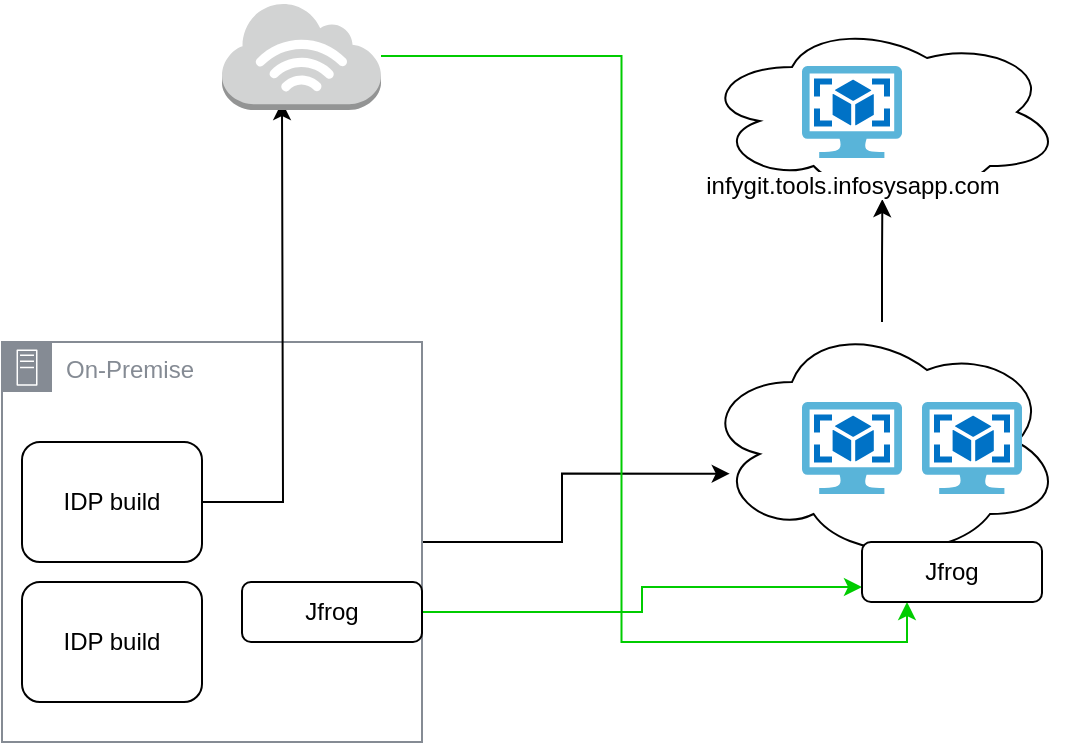 <mxfile version="14.2.9" type="github" pages="2"><diagram id="J9xLYeribfunL-dbuH5p" name="Page-1"><mxGraphModel dx="744" dy="393" grid="1" gridSize="10" guides="1" tooltips="1" connect="1" arrows="1" fold="1" page="1" pageScale="1" pageWidth="850" pageHeight="1100" math="0" shadow="0"><root><mxCell id="0"/><mxCell id="1" parent="0"/><mxCell id="kXlQQfKY-VxlPCI8Mo0F-7" style="edgeStyle=orthogonalEdgeStyle;rounded=0;orthogonalLoop=1;jettySize=auto;html=1;entryX=0.077;entryY=0.632;entryDx=0;entryDy=0;entryPerimeter=0;" parent="1" source="kXlQQfKY-VxlPCI8Mo0F-1" target="kXlQQfKY-VxlPCI8Mo0F-2" edge="1"><mxGeometry relative="1" as="geometry"/></mxCell><mxCell id="kXlQQfKY-VxlPCI8Mo0F-1" value="On-Premise" style="outlineConnect=0;gradientColor=none;html=1;whiteSpace=wrap;fontSize=12;fontStyle=0;shape=mxgraph.aws4.group;grIcon=mxgraph.aws4.group_on_premise;strokeColor=#858B94;fillColor=none;verticalAlign=top;align=left;spacingLeft=30;fontColor=#858B94;dashed=0;" parent="1" vertex="1"><mxGeometry x="70" y="180" width="210" height="200" as="geometry"/></mxCell><mxCell id="kXlQQfKY-VxlPCI8Mo0F-6" style="edgeStyle=orthogonalEdgeStyle;rounded=0;orthogonalLoop=1;jettySize=auto;html=1;entryX=0.501;entryY=0.984;entryDx=0;entryDy=0;entryPerimeter=0;" parent="1" source="kXlQQfKY-VxlPCI8Mo0F-2" target="kXlQQfKY-VxlPCI8Mo0F-3" edge="1"><mxGeometry relative="1" as="geometry"/></mxCell><mxCell id="kXlQQfKY-VxlPCI8Mo0F-2" value="" style="ellipse;shape=cloud;whiteSpace=wrap;html=1;" parent="1" vertex="1"><mxGeometry x="420" y="170" width="180" height="120" as="geometry"/></mxCell><mxCell id="kXlQQfKY-VxlPCI8Mo0F-3" value="" style="ellipse;shape=cloud;whiteSpace=wrap;html=1;" parent="1" vertex="1"><mxGeometry x="420" y="20" width="180" height="90" as="geometry"/></mxCell><mxCell id="kXlQQfKY-VxlPCI8Mo0F-4" value="" style="aspect=fixed;html=1;points=[];align=center;image;fontSize=12;image=img/lib/mscae/OS_Images_Classic.svg;" parent="1" vertex="1"><mxGeometry x="470" y="210" width="50" height="46" as="geometry"/></mxCell><mxCell id="kXlQQfKY-VxlPCI8Mo0F-5" value="infygit.tools.infosysapp.com" style="aspect=fixed;html=1;points=[];align=center;image;fontSize=12;image=img/lib/mscae/OS_Images_Classic.svg;" parent="1" vertex="1"><mxGeometry x="470" y="42" width="50" height="46" as="geometry"/></mxCell><mxCell id="kXlQQfKY-VxlPCI8Mo0F-10" style="edgeStyle=orthogonalEdgeStyle;rounded=0;orthogonalLoop=1;jettySize=auto;html=1;" parent="1" source="kXlQQfKY-VxlPCI8Mo0F-8" edge="1"><mxGeometry relative="1" as="geometry"><mxPoint x="210" y="60" as="targetPoint"/></mxGeometry></mxCell><mxCell id="kXlQQfKY-VxlPCI8Mo0F-8" value="IDP build" style="rounded=1;whiteSpace=wrap;html=1;" parent="1" vertex="1"><mxGeometry x="80" y="230" width="90" height="60" as="geometry"/></mxCell><mxCell id="kXlQQfKY-VxlPCI8Mo0F-9" value="IDP build" style="rounded=1;whiteSpace=wrap;html=1;" parent="1" vertex="1"><mxGeometry x="80" y="300" width="90" height="60" as="geometry"/></mxCell><mxCell id="kXlQQfKY-VxlPCI8Mo0F-16" style="edgeStyle=orthogonalEdgeStyle;rounded=0;orthogonalLoop=1;jettySize=auto;html=1;entryX=0.25;entryY=1;entryDx=0;entryDy=0;strokeColor=#00CC00;" parent="1" source="kXlQQfKY-VxlPCI8Mo0F-11" target="kXlQQfKY-VxlPCI8Mo0F-13" edge="1"><mxGeometry relative="1" as="geometry"/></mxCell><mxCell id="kXlQQfKY-VxlPCI8Mo0F-11" value="" style="outlineConnect=0;dashed=0;verticalLabelPosition=bottom;verticalAlign=top;align=center;html=1;shape=mxgraph.aws3.internet_3;fillColor=#D2D3D3;gradientColor=none;" parent="1" vertex="1"><mxGeometry x="180" y="10" width="79.5" height="54" as="geometry"/></mxCell><mxCell id="kXlQQfKY-VxlPCI8Mo0F-17" style="edgeStyle=orthogonalEdgeStyle;rounded=0;orthogonalLoop=1;jettySize=auto;html=1;entryX=0;entryY=0.75;entryDx=0;entryDy=0;strokeColor=#00CC00;" parent="1" source="kXlQQfKY-VxlPCI8Mo0F-12" target="kXlQQfKY-VxlPCI8Mo0F-13" edge="1"><mxGeometry relative="1" as="geometry"/></mxCell><mxCell id="kXlQQfKY-VxlPCI8Mo0F-12" value="Jfrog" style="rounded=1;whiteSpace=wrap;html=1;" parent="1" vertex="1"><mxGeometry x="190" y="300" width="90" height="30" as="geometry"/></mxCell><mxCell id="kXlQQfKY-VxlPCI8Mo0F-13" value="Jfrog" style="rounded=1;whiteSpace=wrap;html=1;" parent="1" vertex="1"><mxGeometry x="500" y="280" width="90" height="30" as="geometry"/></mxCell><mxCell id="kXlQQfKY-VxlPCI8Mo0F-18" value="" style="aspect=fixed;html=1;points=[];align=center;image;fontSize=12;image=img/lib/mscae/OS_Images_Classic.svg;" parent="1" vertex="1"><mxGeometry x="530" y="210" width="50" height="46" as="geometry"/></mxCell></root></mxGraphModel></diagram><diagram id="AFohKQPY40r5WXe1TMgC" name="Page-2"><mxGraphModel dx="984" dy="393" grid="1" gridSize="10" guides="1" tooltips="1" connect="1" arrows="1" fold="1" page="1" pageScale="1" pageWidth="850" pageHeight="1100" math="0" shadow="0"><root><mxCell id="5jNsnp-f0wLotmnPxmGb-0"/><mxCell id="5jNsnp-f0wLotmnPxmGb-1" parent="5jNsnp-f0wLotmnPxmGb-0"/><mxCell id="5jNsnp-f0wLotmnPxmGb-11" style="edgeStyle=orthogonalEdgeStyle;rounded=0;orthogonalLoop=1;jettySize=auto;html=1;" edge="1" parent="5jNsnp-f0wLotmnPxmGb-1" source="5jNsnp-f0wLotmnPxmGb-2" target="5jNsnp-f0wLotmnPxmGb-10"><mxGeometry relative="1" as="geometry"><Array as="points"><mxPoint x="350" y="310"/></Array></mxGeometry></mxCell><mxCell id="5jNsnp-f0wLotmnPxmGb-2" value="On-Premise" style="outlineConnect=0;gradientColor=none;html=1;whiteSpace=wrap;fontSize=12;fontStyle=0;shape=mxgraph.aws4.group;grIcon=mxgraph.aws4.group_on_premise;strokeColor=#AAB7B8;fillColor=none;verticalAlign=top;align=left;spacingLeft=30;fontColor=#AAB7B8;dashed=0;" vertex="1" parent="5jNsnp-f0wLotmnPxmGb-1"><mxGeometry x="80" y="210" width="130" height="190" as="geometry"/></mxCell><mxCell id="5jNsnp-f0wLotmnPxmGb-30" style="edgeStyle=orthogonalEdgeStyle;rounded=0;orthogonalLoop=1;jettySize=auto;html=1;entryX=0.118;entryY=0.556;entryDx=0;entryDy=0;entryPerimeter=0;" edge="1" parent="5jNsnp-f0wLotmnPxmGb-1" source="5jNsnp-f0wLotmnPxmGb-3" target="5jNsnp-f0wLotmnPxmGb-19"><mxGeometry relative="1" as="geometry"/></mxCell><mxCell id="5jNsnp-f0wLotmnPxmGb-3" value="" style="ellipse;shape=cloud;whiteSpace=wrap;html=1;" vertex="1" parent="5jNsnp-f0wLotmnPxmGb-1"><mxGeometry x="460" y="210" width="220" height="180" as="geometry"/></mxCell><mxCell id="5jNsnp-f0wLotmnPxmGb-4" value="Artifactory" style="rounded=1;whiteSpace=wrap;html=1;" vertex="1" parent="5jNsnp-f0wLotmnPxmGb-1"><mxGeometry x="510" y="320" width="100" height="30" as="geometry"/></mxCell><mxCell id="5jNsnp-f0wLotmnPxmGb-5" value="Github" style="rounded=1;whiteSpace=wrap;html=1;" vertex="1" parent="5jNsnp-f0wLotmnPxmGb-1"><mxGeometry x="510" y="250" width="100" height="30" as="geometry"/></mxCell><mxCell id="5jNsnp-f0wLotmnPxmGb-6" value="Jira" style="rounded=1;whiteSpace=wrap;html=1;" vertex="1" parent="5jNsnp-f0wLotmnPxmGb-1"><mxGeometry x="510" y="285" width="100" height="30" as="geometry"/></mxCell><mxCell id="5jNsnp-f0wLotmnPxmGb-7" value="Build Machine" style="rounded=1;whiteSpace=wrap;html=1;" vertex="1" parent="5jNsnp-f0wLotmnPxmGb-1"><mxGeometry x="95" y="249" width="100" height="30" as="geometry"/></mxCell><mxCell id="5jNsnp-f0wLotmnPxmGb-8" value="Users" style="rounded=1;whiteSpace=wrap;html=1;" vertex="1" parent="5jNsnp-f0wLotmnPxmGb-1"><mxGeometry x="95" y="289" width="100" height="30" as="geometry"/></mxCell><mxCell id="5jNsnp-f0wLotmnPxmGb-9" value="Platforms (Vault)" style="rounded=1;whiteSpace=wrap;html=1;" vertex="1" parent="5jNsnp-f0wLotmnPxmGb-1"><mxGeometry x="95" y="329" width="100" height="30" as="geometry"/></mxCell><mxCell id="5jNsnp-f0wLotmnPxmGb-12" style="edgeStyle=orthogonalEdgeStyle;rounded=0;orthogonalLoop=1;jettySize=auto;html=1;entryX=0.16;entryY=0.55;entryDx=0;entryDy=0;entryPerimeter=0;" edge="1" parent="5jNsnp-f0wLotmnPxmGb-1" source="5jNsnp-f0wLotmnPxmGb-10" target="5jNsnp-f0wLotmnPxmGb-3"><mxGeometry relative="1" as="geometry"><Array as="points"><mxPoint x="370" y="309"/></Array></mxGeometry></mxCell><mxCell id="5jNsnp-f0wLotmnPxmGb-10" value="Internet" style="outlineConnect=0;dashed=0;verticalLabelPosition=bottom;verticalAlign=top;align=center;html=1;shape=mxgraph.aws3.internet_3;fillColor=#D2D3D3;gradientColor=none;" vertex="1" parent="5jNsnp-f0wLotmnPxmGb-1"><mxGeometry x="310" y="100" width="79.5" height="54" as="geometry"/></mxCell><mxCell id="5jNsnp-f0wLotmnPxmGb-19" value="" style="ellipse;shape=cloud;whiteSpace=wrap;html=1;" vertex="1" parent="5jNsnp-f0wLotmnPxmGb-1"><mxGeometry x="714" y="200" width="220" height="180" as="geometry"/></mxCell><mxCell id="5jNsnp-f0wLotmnPxmGb-20" value="Artifactory" style="rounded=1;whiteSpace=wrap;html=1;" vertex="1" parent="5jNsnp-f0wLotmnPxmGb-1"><mxGeometry x="764" y="310" width="100" height="30" as="geometry"/></mxCell><mxCell id="5jNsnp-f0wLotmnPxmGb-21" value="Github" style="rounded=1;whiteSpace=wrap;html=1;" vertex="1" parent="5jNsnp-f0wLotmnPxmGb-1"><mxGeometry x="764" y="240" width="100" height="30" as="geometry"/></mxCell><mxCell id="5jNsnp-f0wLotmnPxmGb-22" value="Jira" style="rounded=1;whiteSpace=wrap;html=1;" vertex="1" parent="5jNsnp-f0wLotmnPxmGb-1"><mxGeometry x="764" y="275" width="100" height="30" as="geometry"/></mxCell><mxCell id="5jNsnp-f0wLotmnPxmGb-23" value="Pune" style="text;html=1;strokeColor=none;fillColor=none;align=center;verticalAlign=middle;whiteSpace=wrap;rounded=0;" vertex="1" parent="5jNsnp-f0wLotmnPxmGb-1"><mxGeometry x="550" y="410" width="40" height="20" as="geometry"/></mxCell><mxCell id="5jNsnp-f0wLotmnPxmGb-24" value="Chennai&lt;br&gt;DR" style="text;html=1;strokeColor=none;fillColor=none;align=center;verticalAlign=middle;whiteSpace=wrap;rounded=0;" vertex="1" parent="5jNsnp-f0wLotmnPxmGb-1"><mxGeometry x="804" y="410" width="76" height="20" as="geometry"/></mxCell><mxCell id="5jNsnp-f0wLotmnPxmGb-26" value="Traffic" style="text;html=1;strokeColor=none;fillColor=none;align=center;verticalAlign=middle;whiteSpace=wrap;rounded=0;" vertex="1" parent="5jNsnp-f0wLotmnPxmGb-1"><mxGeometry x="220" y="285" width="90" height="20" as="geometry"/></mxCell><mxCell id="5jNsnp-f0wLotmnPxmGb-29" style="edgeStyle=orthogonalEdgeStyle;rounded=0;orthogonalLoop=1;jettySize=auto;html=1;" edge="1" parent="5jNsnp-f0wLotmnPxmGb-1" source="5jNsnp-f0wLotmnPxmGb-27" target="5jNsnp-f0wLotmnPxmGb-10"><mxGeometry relative="1" as="geometry"/></mxCell><mxCell id="5jNsnp-f0wLotmnPxmGb-27" value="Users (WFH)" style="rounded=1;whiteSpace=wrap;html=1;" vertex="1" parent="5jNsnp-f0wLotmnPxmGb-1"><mxGeometry x="90" y="112" width="100" height="30" as="geometry"/></mxCell></root></mxGraphModel></diagram></mxfile>